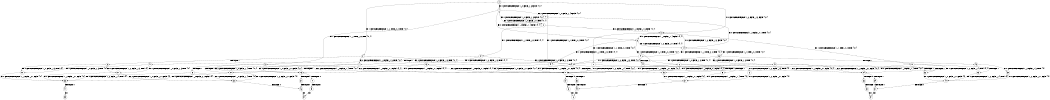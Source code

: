 digraph BCG {
size = "7, 10.5";
center = TRUE;
node [shape = circle];
0 [peripheries = 2];
0 -> 1 [label = "EX !0 !ATOMIC_EXCH_BRANCH (1, +0, FALSE, +1, 3, FALSE) !{0, 1}"];
0 -> 2 [label = "EX !1 !ATOMIC_EXCH_BRANCH (1, +1, TRUE, +0, 2, TRUE) !{0, 1}"];
0 -> 3 [label = "EX !0 !ATOMIC_EXCH_BRANCH (1, +0, FALSE, +1, 3, FALSE) !{0, 1}"];
1 -> 4 [label = "EX !0 !ATOMIC_EXCH_BRANCH (1, +0, FALSE, +1, 4, FALSE) !{0, 1}"];
1 -> 5 [label = "EX !1 !ATOMIC_EXCH_BRANCH (1, +1, TRUE, +0, 2, TRUE) !{0, 1}"];
1 -> 6 [label = "EX !0 !ATOMIC_EXCH_BRANCH (1, +0, FALSE, +1, 4, FALSE) !{0, 1}"];
2 -> 7 [label = "EX !0 !ATOMIC_EXCH_BRANCH (1, +0, FALSE, +1, 3, TRUE) !{0, 1}"];
2 -> 8 [label = "TERMINATE !1"];
2 -> 9 [label = "EX !0 !ATOMIC_EXCH_BRANCH (1, +0, FALSE, +1, 3, TRUE) !{0, 1}"];
3 -> 10 [label = "EX !1 !ATOMIC_EXCH_BRANCH (1, +1, TRUE, +0, 2, TRUE) !{0, 1}"];
3 -> 6 [label = "EX !0 !ATOMIC_EXCH_BRANCH (1, +0, FALSE, +1, 4, FALSE) !{0, 1}"];
3 -> 11 [label = "EX !1 !ATOMIC_EXCH_BRANCH (1, +1, TRUE, +0, 2, TRUE) !{0, 1}"];
4 -> 12 [label = "EX !0 !ATOMIC_EXCH_BRANCH (1, +0, FALSE, +0, 1, TRUE) !{0, 1}"];
4 -> 13 [label = "EX !1 !ATOMIC_EXCH_BRANCH (1, +1, TRUE, +0, 2, TRUE) !{0, 1}"];
4 -> 14 [label = "EX !0 !ATOMIC_EXCH_BRANCH (1, +0, FALSE, +0, 1, TRUE) !{0, 1}"];
5 -> 15 [label = "EX !0 !ATOMIC_EXCH_BRANCH (1, +0, FALSE, +1, 4, TRUE) !{0, 1}"];
5 -> 16 [label = "TERMINATE !1"];
5 -> 17 [label = "EX !0 !ATOMIC_EXCH_BRANCH (1, +0, FALSE, +1, 4, TRUE) !{0, 1}"];
6 -> 18 [label = "EX !1 !ATOMIC_EXCH_BRANCH (1, +1, TRUE, +0, 2, TRUE) !{0, 1}"];
6 -> 14 [label = "EX !0 !ATOMIC_EXCH_BRANCH (1, +0, FALSE, +0, 1, TRUE) !{0, 1}"];
6 -> 19 [label = "EX !1 !ATOMIC_EXCH_BRANCH (1, +1, TRUE, +0, 2, TRUE) !{0, 1}"];
7 -> 15 [label = "EX !0 !ATOMIC_EXCH_BRANCH (1, +0, FALSE, +0, 1, FALSE) !{0, 1}"];
7 -> 20 [label = "TERMINATE !1"];
7 -> 17 [label = "EX !0 !ATOMIC_EXCH_BRANCH (1, +0, FALSE, +0, 1, FALSE) !{0, 1}"];
8 -> 21 [label = "EX !0 !ATOMIC_EXCH_BRANCH (1, +0, FALSE, +1, 3, TRUE) !{0}"];
8 -> 22 [label = "EX !0 !ATOMIC_EXCH_BRANCH (1, +0, FALSE, +1, 3, TRUE) !{0}"];
9 -> 17 [label = "EX !0 !ATOMIC_EXCH_BRANCH (1, +0, FALSE, +0, 1, FALSE) !{0, 1}"];
9 -> 23 [label = "TERMINATE !1"];
10 -> 24 [label = "EX !0 !ATOMIC_EXCH_BRANCH (1, +0, FALSE, +1, 4, TRUE) !{0, 1}"];
10 -> 25 [label = "TERMINATE !1"];
10 -> 17 [label = "EX !0 !ATOMIC_EXCH_BRANCH (1, +0, FALSE, +1, 4, TRUE) !{0, 1}"];
11 -> 17 [label = "EX !0 !ATOMIC_EXCH_BRANCH (1, +0, FALSE, +1, 4, TRUE) !{0, 1}"];
11 -> 26 [label = "TERMINATE !1"];
12 -> 1 [label = "EX !0 !ATOMIC_EXCH_BRANCH (1, +0, FALSE, +1, 3, FALSE) !{0, 1}"];
12 -> 27 [label = "EX !1 !ATOMIC_EXCH_BRANCH (1, +1, TRUE, +0, 2, TRUE) !{0, 1}"];
12 -> 3 [label = "EX !0 !ATOMIC_EXCH_BRANCH (1, +0, FALSE, +1, 3, FALSE) !{0, 1}"];
13 -> 15 [label = "EX !0 !ATOMIC_EXCH_BRANCH (1, +0, FALSE, +0, 1, FALSE) !{0, 1}"];
13 -> 20 [label = "TERMINATE !1"];
13 -> 17 [label = "EX !0 !ATOMIC_EXCH_BRANCH (1, +0, FALSE, +0, 1, FALSE) !{0, 1}"];
14 -> 28 [label = "EX !1 !ATOMIC_EXCH_BRANCH (1, +1, TRUE, +0, 2, TRUE) !{0, 1}"];
14 -> 3 [label = "EX !0 !ATOMIC_EXCH_BRANCH (1, +0, FALSE, +1, 3, FALSE) !{0, 1}"];
14 -> 29 [label = "EX !1 !ATOMIC_EXCH_BRANCH (1, +1, TRUE, +0, 2, TRUE) !{0, 1}"];
15 -> 30 [label = "TERMINATE !0"];
15 -> 31 [label = "TERMINATE !1"];
16 -> 32 [label = "EX !0 !ATOMIC_EXCH_BRANCH (1, +0, FALSE, +1, 4, TRUE) !{0}"];
16 -> 33 [label = "EX !0 !ATOMIC_EXCH_BRANCH (1, +0, FALSE, +1, 4, TRUE) !{0}"];
17 -> 34 [label = "TERMINATE !0"];
17 -> 35 [label = "TERMINATE !1"];
18 -> 24 [label = "EX !0 !ATOMIC_EXCH_BRANCH (1, +0, FALSE, +0, 1, FALSE) !{0, 1}"];
18 -> 36 [label = "TERMINATE !1"];
18 -> 17 [label = "EX !0 !ATOMIC_EXCH_BRANCH (1, +0, FALSE, +0, 1, FALSE) !{0, 1}"];
19 -> 17 [label = "EX !0 !ATOMIC_EXCH_BRANCH (1, +0, FALSE, +0, 1, FALSE) !{0, 1}"];
19 -> 23 [label = "TERMINATE !1"];
20 -> 32 [label = "EX !0 !ATOMIC_EXCH_BRANCH (1, +0, FALSE, +0, 1, FALSE) !{0}"];
20 -> 33 [label = "EX !0 !ATOMIC_EXCH_BRANCH (1, +0, FALSE, +0, 1, FALSE) !{0}"];
21 -> 32 [label = "EX !0 !ATOMIC_EXCH_BRANCH (1, +0, FALSE, +0, 1, FALSE) !{0}"];
21 -> 33 [label = "EX !0 !ATOMIC_EXCH_BRANCH (1, +0, FALSE, +0, 1, FALSE) !{0}"];
22 -> 33 [label = "EX !0 !ATOMIC_EXCH_BRANCH (1, +0, FALSE, +0, 1, FALSE) !{0}"];
23 -> 37 [label = "EX !0 !ATOMIC_EXCH_BRANCH (1, +0, FALSE, +0, 1, FALSE) !{0}"];
24 -> 38 [label = "TERMINATE !0"];
24 -> 39 [label = "TERMINATE !1"];
25 -> 40 [label = "EX !0 !ATOMIC_EXCH_BRANCH (1, +0, FALSE, +1, 4, TRUE) !{0}"];
26 -> 37 [label = "EX !0 !ATOMIC_EXCH_BRANCH (1, +0, FALSE, +1, 4, TRUE) !{0}"];
27 -> 7 [label = "EX !0 !ATOMIC_EXCH_BRANCH (1, +0, FALSE, +1, 3, TRUE) !{0, 1}"];
27 -> 41 [label = "TERMINATE !1"];
27 -> 9 [label = "EX !0 !ATOMIC_EXCH_BRANCH (1, +0, FALSE, +1, 3, TRUE) !{0, 1}"];
28 -> 42 [label = "EX !0 !ATOMIC_EXCH_BRANCH (1, +0, FALSE, +1, 3, TRUE) !{0, 1}"];
28 -> 43 [label = "TERMINATE !1"];
28 -> 9 [label = "EX !0 !ATOMIC_EXCH_BRANCH (1, +0, FALSE, +1, 3, TRUE) !{0, 1}"];
29 -> 9 [label = "EX !0 !ATOMIC_EXCH_BRANCH (1, +0, FALSE, +1, 3, TRUE) !{0, 1}"];
29 -> 44 [label = "TERMINATE !1"];
30 -> 45 [label = "TERMINATE !1"];
31 -> 46 [label = "TERMINATE !0"];
32 -> 46 [label = "TERMINATE !0"];
33 -> 47 [label = "TERMINATE !0"];
34 -> 48 [label = "TERMINATE !1"];
35 -> 49 [label = "TERMINATE !0"];
36 -> 40 [label = "EX !0 !ATOMIC_EXCH_BRANCH (1, +0, FALSE, +0, 1, FALSE) !{0}"];
37 -> 49 [label = "TERMINATE !0"];
38 -> 50 [label = "TERMINATE !1"];
39 -> 51 [label = "TERMINATE !0"];
40 -> 51 [label = "TERMINATE !0"];
41 -> 21 [label = "EX !0 !ATOMIC_EXCH_BRANCH (1, +0, FALSE, +1, 3, TRUE) !{0}"];
41 -> 22 [label = "EX !0 !ATOMIC_EXCH_BRANCH (1, +0, FALSE, +1, 3, TRUE) !{0}"];
42 -> 24 [label = "EX !0 !ATOMIC_EXCH_BRANCH (1, +0, FALSE, +0, 1, FALSE) !{0, 1}"];
42 -> 36 [label = "TERMINATE !1"];
42 -> 17 [label = "EX !0 !ATOMIC_EXCH_BRANCH (1, +0, FALSE, +0, 1, FALSE) !{0, 1}"];
43 -> 52 [label = "EX !0 !ATOMIC_EXCH_BRANCH (1, +0, FALSE, +1, 3, TRUE) !{0}"];
44 -> 53 [label = "EX !0 !ATOMIC_EXCH_BRANCH (1, +0, FALSE, +1, 3, TRUE) !{0}"];
45 -> 54 [label = "exit"];
46 -> 54 [label = "exit"];
47 -> 55 [label = "exit"];
48 -> 56 [label = "exit"];
49 -> 56 [label = "exit"];
50 -> 57 [label = "exit"];
51 -> 57 [label = "exit"];
52 -> 40 [label = "EX !0 !ATOMIC_EXCH_BRANCH (1, +0, FALSE, +0, 1, FALSE) !{0}"];
53 -> 37 [label = "EX !0 !ATOMIC_EXCH_BRANCH (1, +0, FALSE, +0, 1, FALSE) !{0}"];
}
